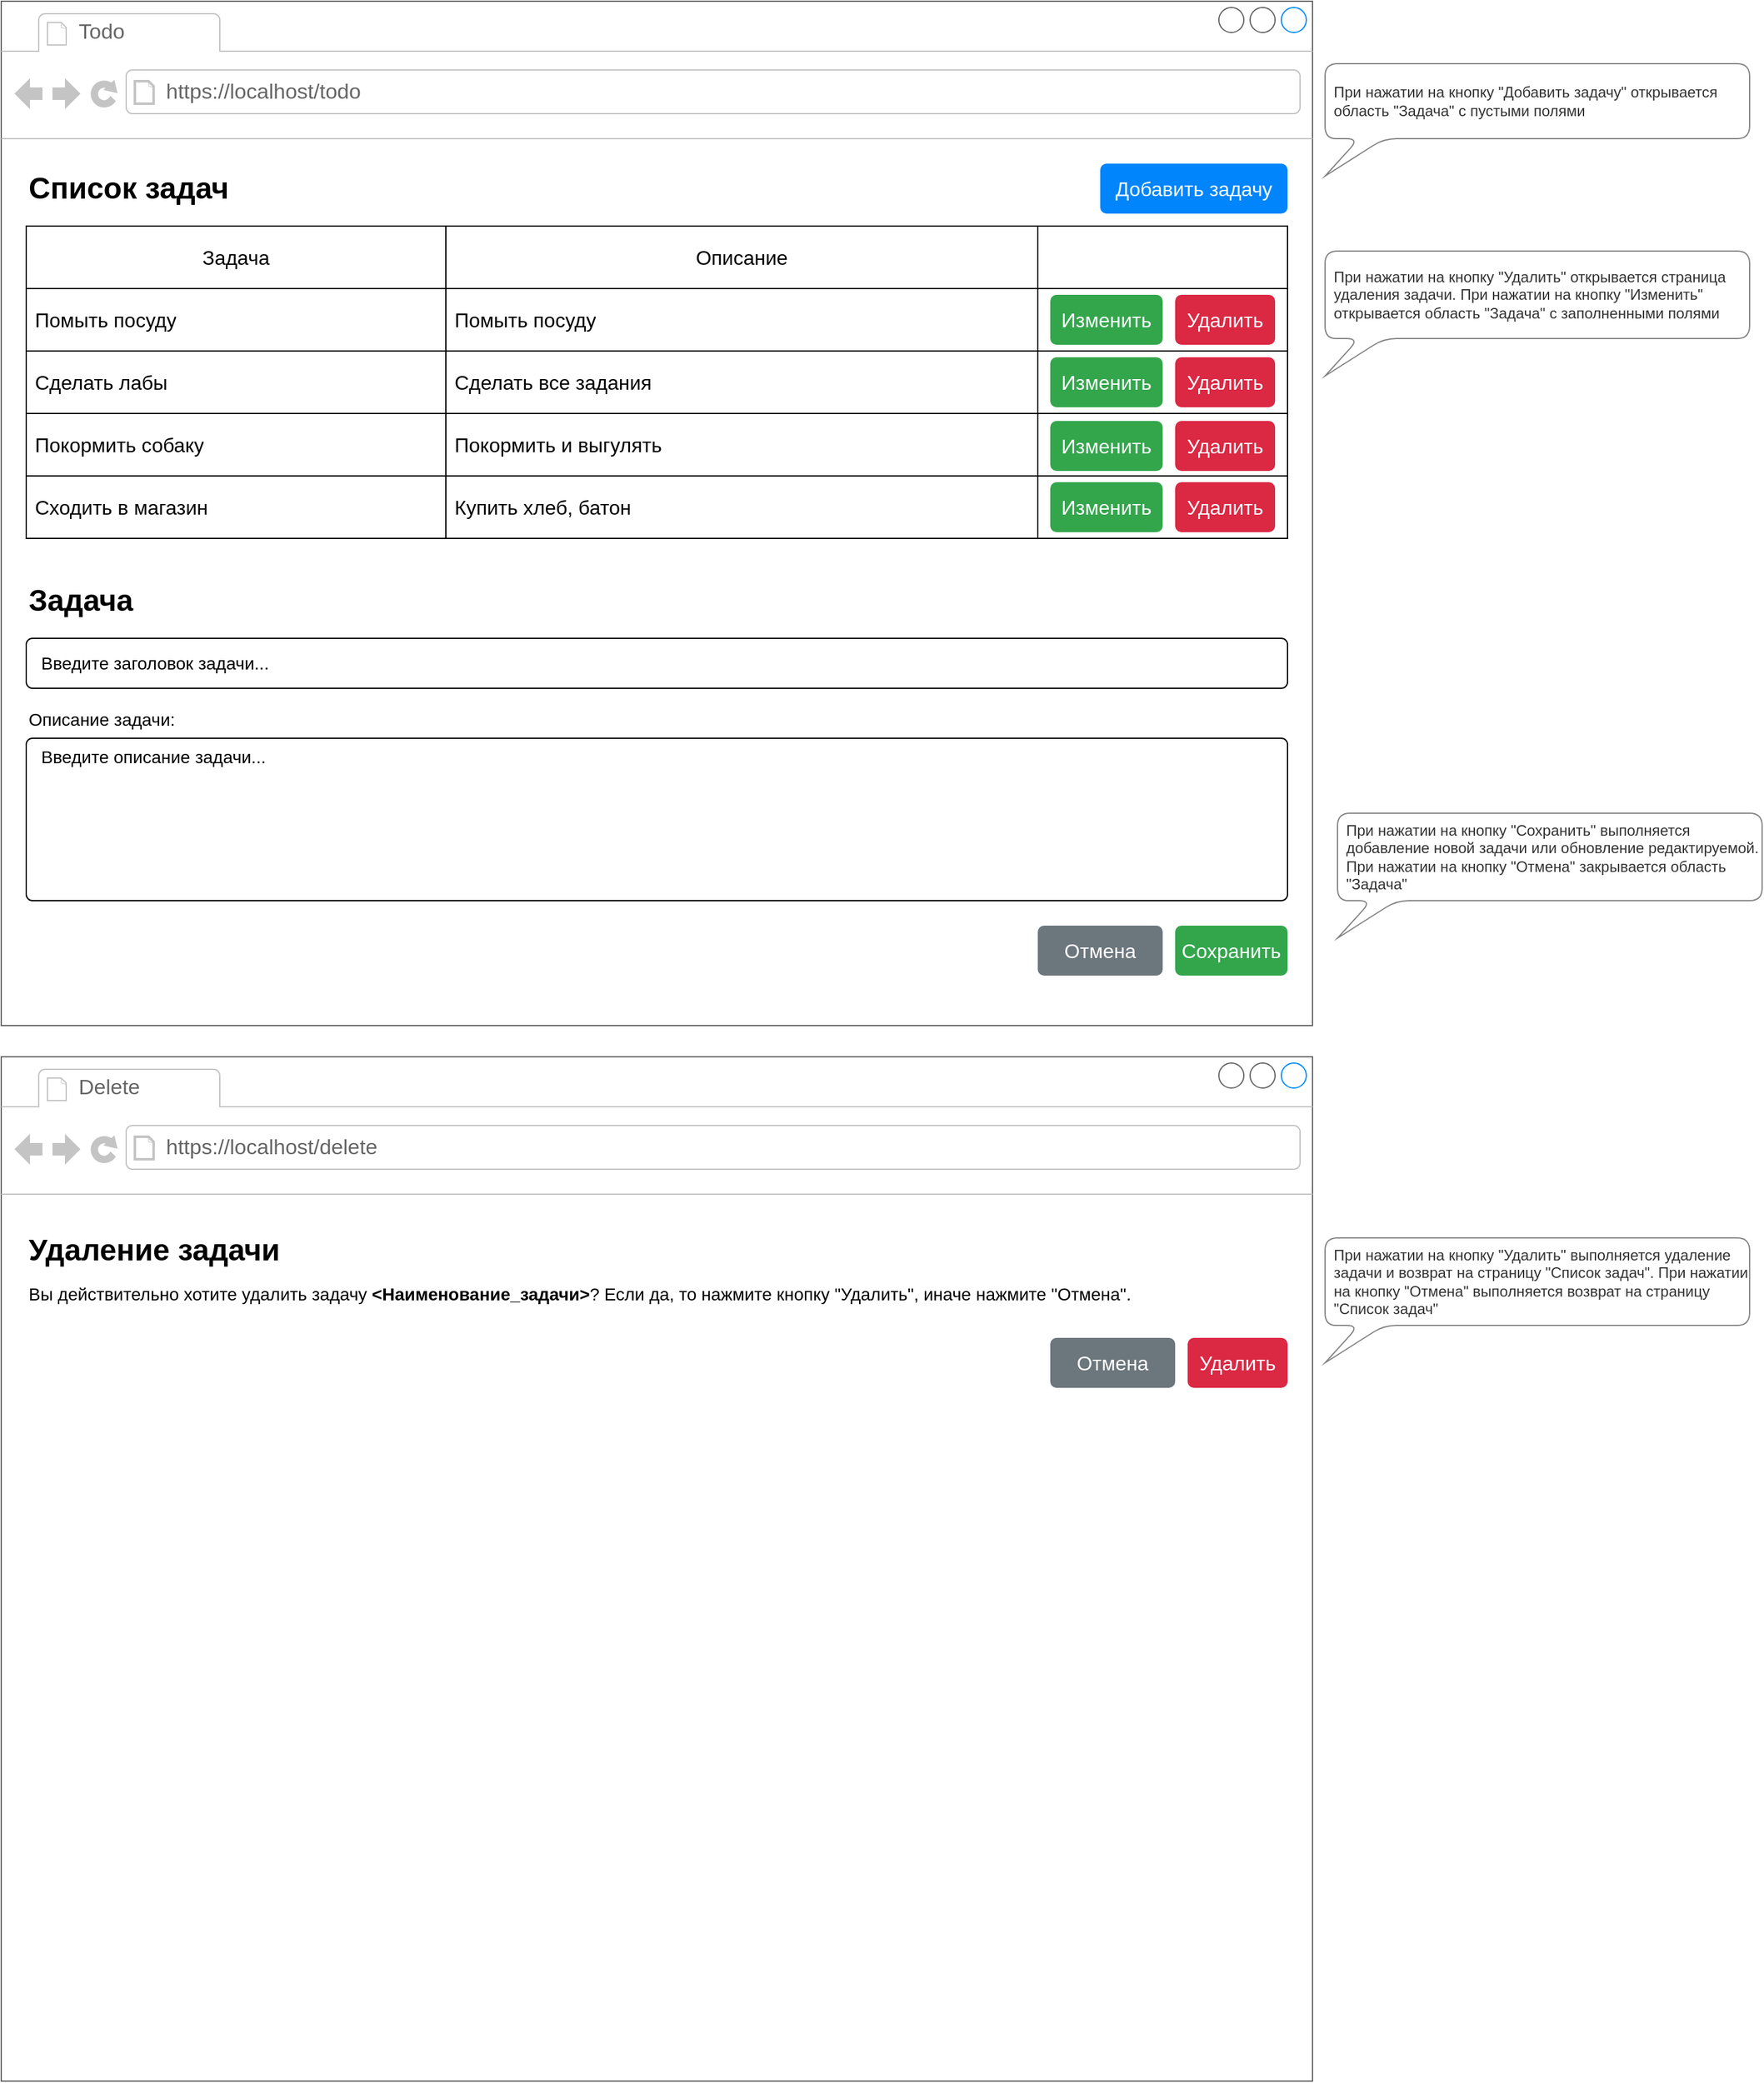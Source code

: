 <mxfile version="22.1.5" type="device">
  <diagram name="Page-1" id="2cc2dc42-3aac-f2a9-1cec-7a8b7cbee084">
    <mxGraphModel dx="1614" dy="1059" grid="1" gridSize="10" guides="1" tooltips="1" connect="1" arrows="1" fold="1" page="1" pageScale="1" pageWidth="1100" pageHeight="850" background="none" math="0" shadow="0">
      <root>
        <mxCell id="0" />
        <mxCell id="1" parent="0" />
        <mxCell id="7026571954dc6520-1" value="" style="strokeWidth=1;shadow=0;dashed=0;align=center;html=1;shape=mxgraph.mockup.containers.browserWindow;rSize=0;strokeColor=#666666;mainText=,;recursiveResize=0;rounded=0;labelBackgroundColor=none;fontFamily=Verdana;fontSize=12" parent="1" vertex="1">
          <mxGeometry x="30" y="20" width="1050" height="820" as="geometry" />
        </mxCell>
        <mxCell id="7026571954dc6520-2" value="Todo" style="strokeWidth=1;shadow=0;dashed=0;align=center;html=1;shape=mxgraph.mockup.containers.anchor;fontSize=17;fontColor=#666666;align=left;" parent="7026571954dc6520-1" vertex="1">
          <mxGeometry x="60" y="12" width="110" height="26" as="geometry" />
        </mxCell>
        <mxCell id="7026571954dc6520-3" value="https://localhost/todo" style="strokeWidth=1;shadow=0;dashed=0;align=center;html=1;shape=mxgraph.mockup.containers.anchor;rSize=0;fontSize=17;fontColor=#666666;align=left;" parent="7026571954dc6520-1" vertex="1">
          <mxGeometry x="130" y="60" width="250" height="26" as="geometry" />
        </mxCell>
        <mxCell id="LGuZlCSkzYEWohBa6q08-1" value="Список задач" style="text;strokeColor=none;fillColor=none;html=1;fontSize=24;fontStyle=1;verticalAlign=middle;align=left;" vertex="1" parent="7026571954dc6520-1">
          <mxGeometry x="20" y="130" width="170" height="40" as="geometry" />
        </mxCell>
        <mxCell id="LGuZlCSkzYEWohBa6q08-2" value="Добавить задачу" style="html=1;shadow=0;dashed=0;shape=mxgraph.bootstrap.rrect;rSize=5;strokeColor=none;strokeWidth=1;fillColor=#0085FC;fontColor=#FFFFFF;whiteSpace=wrap;align=center;verticalAlign=middle;spacingLeft=0;fontStyle=0;fontSize=16;spacing=5;" vertex="1" parent="7026571954dc6520-1">
          <mxGeometry x="880" y="130" width="150" height="40" as="geometry" />
        </mxCell>
        <mxCell id="w5CqJ8kbO9rtzV_viNbl-7" value="" style="shape=table;startSize=0;container=1;collapsible=0;childLayout=tableLayout;fontSize=16;fillColor=none;" parent="7026571954dc6520-1" vertex="1">
          <mxGeometry x="20" y="180" width="1010" height="250" as="geometry" />
        </mxCell>
        <mxCell id="w5CqJ8kbO9rtzV_viNbl-8" value="" style="shape=tableRow;horizontal=0;startSize=0;swimlaneHead=0;swimlaneBody=0;strokeColor=inherit;top=0;left=0;bottom=0;right=0;collapsible=0;dropTarget=0;fillColor=none;points=[[0,0.5],[1,0.5]];portConstraint=eastwest;fontSize=16;" parent="w5CqJ8kbO9rtzV_viNbl-7" vertex="1">
          <mxGeometry width="1010" height="50" as="geometry" />
        </mxCell>
        <mxCell id="w5CqJ8kbO9rtzV_viNbl-9" value="Задача" style="shape=partialRectangle;html=1;whiteSpace=wrap;connectable=0;strokeColor=inherit;overflow=hidden;fillColor=none;top=0;left=0;bottom=0;right=0;pointerEvents=1;fontSize=16;" parent="w5CqJ8kbO9rtzV_viNbl-8" vertex="1">
          <mxGeometry width="336" height="50" as="geometry">
            <mxRectangle width="336" height="50" as="alternateBounds" />
          </mxGeometry>
        </mxCell>
        <mxCell id="w5CqJ8kbO9rtzV_viNbl-10" value="Описание" style="shape=partialRectangle;html=1;whiteSpace=wrap;connectable=0;strokeColor=inherit;overflow=hidden;fillColor=none;top=0;left=0;bottom=0;right=0;pointerEvents=1;fontSize=16;" parent="w5CqJ8kbO9rtzV_viNbl-8" vertex="1">
          <mxGeometry x="336" width="474" height="50" as="geometry">
            <mxRectangle width="474" height="50" as="alternateBounds" />
          </mxGeometry>
        </mxCell>
        <mxCell id="w5CqJ8kbO9rtzV_viNbl-11" value="" style="shape=partialRectangle;html=1;whiteSpace=wrap;connectable=0;strokeColor=inherit;overflow=hidden;fillColor=none;top=0;left=0;bottom=0;right=0;pointerEvents=1;fontSize=16;" parent="w5CqJ8kbO9rtzV_viNbl-8" vertex="1">
          <mxGeometry x="810" width="200" height="50" as="geometry">
            <mxRectangle width="200" height="50" as="alternateBounds" />
          </mxGeometry>
        </mxCell>
        <mxCell id="w5CqJ8kbO9rtzV_viNbl-12" value="" style="shape=tableRow;horizontal=0;startSize=0;swimlaneHead=0;swimlaneBody=0;strokeColor=inherit;top=0;left=0;bottom=0;right=0;collapsible=0;dropTarget=0;fillColor=none;points=[[0,0.5],[1,0.5]];portConstraint=eastwest;fontSize=16;" parent="w5CqJ8kbO9rtzV_viNbl-7" vertex="1">
          <mxGeometry y="50" width="1010" height="50" as="geometry" />
        </mxCell>
        <mxCell id="w5CqJ8kbO9rtzV_viNbl-13" value="Помыть посуду" style="shape=partialRectangle;html=1;whiteSpace=wrap;connectable=0;strokeColor=inherit;overflow=hidden;fillColor=none;top=0;left=0;bottom=0;right=0;pointerEvents=1;fontSize=16;align=left;spacingLeft=5;" parent="w5CqJ8kbO9rtzV_viNbl-12" vertex="1">
          <mxGeometry width="336" height="50" as="geometry">
            <mxRectangle width="336" height="50" as="alternateBounds" />
          </mxGeometry>
        </mxCell>
        <mxCell id="w5CqJ8kbO9rtzV_viNbl-14" value="Помыть посуду" style="shape=partialRectangle;html=1;whiteSpace=wrap;connectable=0;strokeColor=inherit;overflow=hidden;fillColor=none;top=0;left=0;bottom=0;right=0;pointerEvents=1;fontSize=16;align=left;spacingLeft=5;" parent="w5CqJ8kbO9rtzV_viNbl-12" vertex="1">
          <mxGeometry x="336" width="474" height="50" as="geometry">
            <mxRectangle width="474" height="50" as="alternateBounds" />
          </mxGeometry>
        </mxCell>
        <mxCell id="w5CqJ8kbO9rtzV_viNbl-15" value="" style="shape=partialRectangle;html=1;whiteSpace=wrap;connectable=0;strokeColor=inherit;overflow=hidden;fillColor=none;top=0;left=0;bottom=0;right=0;pointerEvents=1;fontSize=16;" parent="w5CqJ8kbO9rtzV_viNbl-12" vertex="1">
          <mxGeometry x="810" width="200" height="50" as="geometry">
            <mxRectangle width="200" height="50" as="alternateBounds" />
          </mxGeometry>
        </mxCell>
        <mxCell id="w5CqJ8kbO9rtzV_viNbl-16" value="" style="shape=tableRow;horizontal=0;startSize=0;swimlaneHead=0;swimlaneBody=0;strokeColor=inherit;top=0;left=0;bottom=0;right=0;collapsible=0;dropTarget=0;fillColor=none;points=[[0,0.5],[1,0.5]];portConstraint=eastwest;fontSize=16;" parent="w5CqJ8kbO9rtzV_viNbl-7" vertex="1">
          <mxGeometry y="100" width="1010" height="50" as="geometry" />
        </mxCell>
        <mxCell id="w5CqJ8kbO9rtzV_viNbl-17" value="Сделать лабы" style="shape=partialRectangle;html=1;whiteSpace=wrap;connectable=0;strokeColor=inherit;overflow=hidden;fillColor=none;top=0;left=0;bottom=0;right=0;pointerEvents=1;fontSize=16;align=left;spacingLeft=5;" parent="w5CqJ8kbO9rtzV_viNbl-16" vertex="1">
          <mxGeometry width="336" height="50" as="geometry">
            <mxRectangle width="336" height="50" as="alternateBounds" />
          </mxGeometry>
        </mxCell>
        <mxCell id="w5CqJ8kbO9rtzV_viNbl-18" value="Сделать все задания" style="shape=partialRectangle;html=1;whiteSpace=wrap;connectable=0;strokeColor=inherit;overflow=hidden;fillColor=none;top=0;left=0;bottom=0;right=0;pointerEvents=1;fontSize=16;align=left;spacingLeft=5;" parent="w5CqJ8kbO9rtzV_viNbl-16" vertex="1">
          <mxGeometry x="336" width="474" height="50" as="geometry">
            <mxRectangle width="474" height="50" as="alternateBounds" />
          </mxGeometry>
        </mxCell>
        <mxCell id="w5CqJ8kbO9rtzV_viNbl-19" value="" style="shape=partialRectangle;html=1;whiteSpace=wrap;connectable=0;strokeColor=inherit;overflow=hidden;fillColor=none;top=0;left=0;bottom=0;right=0;pointerEvents=1;fontSize=16;" parent="w5CqJ8kbO9rtzV_viNbl-16" vertex="1">
          <mxGeometry x="810" width="200" height="50" as="geometry">
            <mxRectangle width="200" height="50" as="alternateBounds" />
          </mxGeometry>
        </mxCell>
        <mxCell id="w5CqJ8kbO9rtzV_viNbl-20" style="shape=tableRow;horizontal=0;startSize=0;swimlaneHead=0;swimlaneBody=0;strokeColor=inherit;top=0;left=0;bottom=0;right=0;collapsible=0;dropTarget=0;fillColor=none;points=[[0,0.5],[1,0.5]];portConstraint=eastwest;fontSize=16;" parent="w5CqJ8kbO9rtzV_viNbl-7" vertex="1">
          <mxGeometry y="150" width="1010" height="50" as="geometry" />
        </mxCell>
        <mxCell id="w5CqJ8kbO9rtzV_viNbl-21" value="Покормить собаку" style="shape=partialRectangle;html=1;whiteSpace=wrap;connectable=0;strokeColor=inherit;overflow=hidden;fillColor=none;top=0;left=0;bottom=0;right=0;pointerEvents=1;fontSize=16;align=left;spacingLeft=5;" parent="w5CqJ8kbO9rtzV_viNbl-20" vertex="1">
          <mxGeometry width="336" height="50" as="geometry">
            <mxRectangle width="336" height="50" as="alternateBounds" />
          </mxGeometry>
        </mxCell>
        <mxCell id="w5CqJ8kbO9rtzV_viNbl-22" value="Покормить и выгулять" style="shape=partialRectangle;html=1;whiteSpace=wrap;connectable=0;strokeColor=inherit;overflow=hidden;fillColor=none;top=0;left=0;bottom=0;right=0;pointerEvents=1;fontSize=16;align=left;spacingLeft=5;" parent="w5CqJ8kbO9rtzV_viNbl-20" vertex="1">
          <mxGeometry x="336" width="474" height="50" as="geometry">
            <mxRectangle width="474" height="50" as="alternateBounds" />
          </mxGeometry>
        </mxCell>
        <mxCell id="w5CqJ8kbO9rtzV_viNbl-23" style="shape=partialRectangle;html=1;whiteSpace=wrap;connectable=0;strokeColor=inherit;overflow=hidden;fillColor=none;top=0;left=0;bottom=0;right=0;pointerEvents=1;fontSize=16;" parent="w5CqJ8kbO9rtzV_viNbl-20" vertex="1">
          <mxGeometry x="810" width="200" height="50" as="geometry">
            <mxRectangle width="200" height="50" as="alternateBounds" />
          </mxGeometry>
        </mxCell>
        <mxCell id="w5CqJ8kbO9rtzV_viNbl-24" style="shape=tableRow;horizontal=0;startSize=0;swimlaneHead=0;swimlaneBody=0;strokeColor=inherit;top=0;left=0;bottom=0;right=0;collapsible=0;dropTarget=0;fillColor=none;points=[[0,0.5],[1,0.5]];portConstraint=eastwest;fontSize=16;" parent="w5CqJ8kbO9rtzV_viNbl-7" vertex="1">
          <mxGeometry y="200" width="1010" height="50" as="geometry" />
        </mxCell>
        <mxCell id="w5CqJ8kbO9rtzV_viNbl-25" value="Сходить в магазин" style="shape=partialRectangle;html=1;whiteSpace=wrap;connectable=0;strokeColor=inherit;overflow=hidden;fillColor=none;top=0;left=0;bottom=0;right=0;pointerEvents=1;fontSize=16;align=left;spacingLeft=5;" parent="w5CqJ8kbO9rtzV_viNbl-24" vertex="1">
          <mxGeometry width="336" height="50" as="geometry">
            <mxRectangle width="336" height="50" as="alternateBounds" />
          </mxGeometry>
        </mxCell>
        <mxCell id="w5CqJ8kbO9rtzV_viNbl-26" value="Купить хлеб, батон" style="shape=partialRectangle;html=1;whiteSpace=wrap;connectable=0;strokeColor=inherit;overflow=hidden;fillColor=none;top=0;left=0;bottom=0;right=0;pointerEvents=1;fontSize=16;align=left;spacingLeft=5;" parent="w5CqJ8kbO9rtzV_viNbl-24" vertex="1">
          <mxGeometry x="336" width="474" height="50" as="geometry">
            <mxRectangle width="474" height="50" as="alternateBounds" />
          </mxGeometry>
        </mxCell>
        <mxCell id="w5CqJ8kbO9rtzV_viNbl-27" style="shape=partialRectangle;html=1;whiteSpace=wrap;connectable=0;strokeColor=inherit;overflow=hidden;fillColor=none;top=0;left=0;bottom=0;right=0;pointerEvents=1;fontSize=16;" parent="w5CqJ8kbO9rtzV_viNbl-24" vertex="1">
          <mxGeometry x="810" width="200" height="50" as="geometry">
            <mxRectangle width="200" height="50" as="alternateBounds" />
          </mxGeometry>
        </mxCell>
        <mxCell id="LGuZlCSkzYEWohBa6q08-18" value="Удалить" style="html=1;shadow=0;dashed=0;shape=mxgraph.bootstrap.rrect;rSize=5;strokeColor=none;strokeWidth=1;fillColor=#DB2843;fontColor=#FFFFFF;whiteSpace=wrap;align=center;verticalAlign=middle;spacingLeft=0;fontStyle=0;fontSize=16;spacing=5;connectable=1;" vertex="1" parent="7026571954dc6520-1">
          <mxGeometry x="940" y="385" width="80" height="40" as="geometry" />
        </mxCell>
        <mxCell id="LGuZlCSkzYEWohBa6q08-19" value="Удалить" style="html=1;shadow=0;dashed=0;shape=mxgraph.bootstrap.rrect;rSize=5;strokeColor=none;strokeWidth=1;fillColor=#DB2843;fontColor=#FFFFFF;whiteSpace=wrap;align=center;verticalAlign=middle;spacingLeft=0;fontStyle=0;fontSize=16;spacing=5;connectable=1;" vertex="1" parent="7026571954dc6520-1">
          <mxGeometry x="940" y="336" width="80" height="40" as="geometry" />
        </mxCell>
        <mxCell id="LGuZlCSkzYEWohBa6q08-20" value="Удалить" style="html=1;shadow=0;dashed=0;shape=mxgraph.bootstrap.rrect;rSize=5;strokeColor=none;strokeWidth=1;fillColor=#DB2843;fontColor=#FFFFFF;whiteSpace=wrap;align=center;verticalAlign=middle;spacingLeft=0;fontStyle=0;fontSize=16;spacing=5;connectable=1;" vertex="1" parent="7026571954dc6520-1">
          <mxGeometry x="940" y="285" width="80" height="40" as="geometry" />
        </mxCell>
        <mxCell id="LGuZlCSkzYEWohBa6q08-21" value="Удалить" style="html=1;shadow=0;dashed=0;shape=mxgraph.bootstrap.rrect;rSize=5;strokeColor=none;strokeWidth=1;fillColor=#DB2843;fontColor=#FFFFFF;whiteSpace=wrap;align=center;verticalAlign=middle;spacingLeft=0;fontStyle=0;fontSize=16;spacing=5;connectable=1;" vertex="1" parent="7026571954dc6520-1">
          <mxGeometry x="940" y="235" width="80" height="40" as="geometry" />
        </mxCell>
        <mxCell id="LGuZlCSkzYEWohBa6q08-28" value="Изменить" style="html=1;shadow=0;dashed=0;shape=mxgraph.bootstrap.rrect;rSize=5;strokeColor=none;strokeWidth=1;fillColor=#33A64C;fontColor=#FFFFFF;whiteSpace=wrap;align=center;verticalAlign=middle;spacingLeft=0;fontStyle=0;fontSize=16;spacing=5;" vertex="1" parent="7026571954dc6520-1">
          <mxGeometry x="840" y="385" width="90" height="40" as="geometry" />
        </mxCell>
        <mxCell id="LGuZlCSkzYEWohBa6q08-29" value="Изменить" style="html=1;shadow=0;dashed=0;shape=mxgraph.bootstrap.rrect;rSize=5;strokeColor=none;strokeWidth=1;fillColor=#33A64C;fontColor=#FFFFFF;whiteSpace=wrap;align=center;verticalAlign=middle;spacingLeft=0;fontStyle=0;fontSize=16;spacing=5;" vertex="1" parent="7026571954dc6520-1">
          <mxGeometry x="840" y="336" width="90" height="40" as="geometry" />
        </mxCell>
        <mxCell id="LGuZlCSkzYEWohBa6q08-30" value="Изменить" style="html=1;shadow=0;dashed=0;shape=mxgraph.bootstrap.rrect;rSize=5;strokeColor=none;strokeWidth=1;fillColor=#33A64C;fontColor=#FFFFFF;whiteSpace=wrap;align=center;verticalAlign=middle;spacingLeft=0;fontStyle=0;fontSize=16;spacing=5;" vertex="1" parent="7026571954dc6520-1">
          <mxGeometry x="840" y="285" width="90" height="40" as="geometry" />
        </mxCell>
        <mxCell id="LGuZlCSkzYEWohBa6q08-31" value="Изменить" style="html=1;shadow=0;dashed=0;shape=mxgraph.bootstrap.rrect;rSize=5;strokeColor=none;strokeWidth=1;fillColor=#33A64C;fontColor=#FFFFFF;whiteSpace=wrap;align=center;verticalAlign=middle;spacingLeft=0;fontStyle=0;fontSize=16;spacing=5;" vertex="1" parent="7026571954dc6520-1">
          <mxGeometry x="840" y="235" width="90" height="40" as="geometry" />
        </mxCell>
        <mxCell id="LGuZlCSkzYEWohBa6q08-34" value="Введите заголовок задачи..." style="html=1;shadow=0;dashed=0;shape=mxgraph.bootstrap.rrect;rSize=5;strokeWidth=1;whiteSpace=wrap;align=left;verticalAlign=middle;spacingLeft=10;fontSize=14;editable=1;movable=1;resizable=1;rotatable=1;deletable=1;locked=0;connectable=1;" vertex="1" parent="7026571954dc6520-1">
          <mxGeometry x="20" y="510" width="1010" height="40" as="geometry" />
        </mxCell>
        <mxCell id="LGuZlCSkzYEWohBa6q08-35" value="Введите описание задачи..." style="html=1;shadow=0;dashed=0;shape=mxgraph.bootstrap.rrect;rSize=5;strokeWidth=1;whiteSpace=wrap;align=left;verticalAlign=top;spacingLeft=10;fontSize=14;editable=1;movable=1;resizable=1;rotatable=1;deletable=1;locked=0;connectable=1;" vertex="1" parent="7026571954dc6520-1">
          <mxGeometry x="20" y="590" width="1010" height="130" as="geometry" />
        </mxCell>
        <mxCell id="LGuZlCSkzYEWohBa6q08-37" value="&lt;font style=&quot;font-size: 14px;&quot;&gt;Описание задачи:&lt;/font&gt;" style="text;html=1;strokeColor=none;fillColor=none;align=left;verticalAlign=middle;whiteSpace=wrap;rounded=0;" vertex="1" parent="7026571954dc6520-1">
          <mxGeometry x="20" y="560" width="520" height="30" as="geometry" />
        </mxCell>
        <mxCell id="LGuZlCSkzYEWohBa6q08-38" value="Задача" style="text;strokeColor=none;fillColor=none;html=1;fontSize=24;fontStyle=1;verticalAlign=middle;align=left;" vertex="1" parent="7026571954dc6520-1">
          <mxGeometry x="20" y="460" width="170" height="40" as="geometry" />
        </mxCell>
        <mxCell id="LGuZlCSkzYEWohBa6q08-40" value="Сохранить" style="html=1;shadow=0;dashed=0;shape=mxgraph.bootstrap.rrect;rSize=5;strokeColor=none;strokeWidth=1;fillColor=#33A64C;fontColor=#FFFFFF;whiteSpace=wrap;align=center;verticalAlign=middle;spacingLeft=0;fontStyle=0;fontSize=16;spacing=5;" vertex="1" parent="7026571954dc6520-1">
          <mxGeometry x="940" y="740" width="90" height="40" as="geometry" />
        </mxCell>
        <mxCell id="LGuZlCSkzYEWohBa6q08-41" value="Отмена" style="html=1;shadow=0;dashed=0;shape=mxgraph.bootstrap.rrect;rSize=5;strokeColor=none;strokeWidth=1;fillColor=#6C767D;fontColor=#FFFFFF;whiteSpace=wrap;align=center;verticalAlign=middle;spacingLeft=0;fontStyle=0;fontSize=16;spacing=5;" vertex="1" parent="7026571954dc6520-1">
          <mxGeometry x="830" y="740" width="100" height="40" as="geometry" />
        </mxCell>
        <mxCell id="w5CqJ8kbO9rtzV_viNbl-1" value="" style="strokeWidth=1;shadow=0;dashed=0;align=center;html=1;shape=mxgraph.mockup.containers.browserWindow;rSize=0;strokeColor=#666666;mainText=,;recursiveResize=0;rounded=0;labelBackgroundColor=none;fontFamily=Verdana;fontSize=12" parent="1" vertex="1">
          <mxGeometry x="30" y="865" width="1050" height="820" as="geometry" />
        </mxCell>
        <mxCell id="w5CqJ8kbO9rtzV_viNbl-2" value="Delete" style="strokeWidth=1;shadow=0;dashed=0;align=center;html=1;shape=mxgraph.mockup.containers.anchor;fontSize=17;fontColor=#666666;align=left;" parent="w5CqJ8kbO9rtzV_viNbl-1" vertex="1">
          <mxGeometry x="60" y="12" width="110" height="26" as="geometry" />
        </mxCell>
        <mxCell id="w5CqJ8kbO9rtzV_viNbl-3" value="https://localhost/delete" style="strokeWidth=1;shadow=0;dashed=0;align=center;html=1;shape=mxgraph.mockup.containers.anchor;rSize=0;fontSize=17;fontColor=#666666;align=left;" parent="w5CqJ8kbO9rtzV_viNbl-1" vertex="1">
          <mxGeometry x="130" y="60" width="250" height="26" as="geometry" />
        </mxCell>
        <mxCell id="LGuZlCSkzYEWohBa6q08-49" value="&lt;font style=&quot;font-size: 14px;&quot;&gt;Вы действительно хотите удалить задачу &lt;b&gt;&amp;lt;Наименование_задачи&amp;gt;&lt;/b&gt;? Если да, то нажмите кнопку &quot;Удалить&quot;, иначе нажмите &quot;Отмена&quot;.&amp;nbsp;&lt;/font&gt;" style="text;html=1;strokeColor=none;fillColor=none;align=left;verticalAlign=top;whiteSpace=wrap;rounded=0;" vertex="1" parent="w5CqJ8kbO9rtzV_viNbl-1">
          <mxGeometry x="20" y="175" width="1010" height="35" as="geometry" />
        </mxCell>
        <mxCell id="LGuZlCSkzYEWohBa6q08-50" value="Удаление задачи" style="text;strokeColor=none;fillColor=none;html=1;fontSize=24;fontStyle=1;verticalAlign=middle;align=left;" vertex="1" parent="w5CqJ8kbO9rtzV_viNbl-1">
          <mxGeometry x="20" y="135" width="170" height="40" as="geometry" />
        </mxCell>
        <mxCell id="LGuZlCSkzYEWohBa6q08-51" value="Удалить" style="html=1;shadow=0;dashed=0;shape=mxgraph.bootstrap.rrect;rSize=5;strokeColor=none;strokeWidth=1;fillColor=#DB2843;fontColor=#FFFFFF;whiteSpace=wrap;align=center;verticalAlign=middle;spacingLeft=0;fontStyle=0;fontSize=16;spacing=5;connectable=1;" vertex="1" parent="w5CqJ8kbO9rtzV_viNbl-1">
          <mxGeometry x="950" y="225" width="80" height="40" as="geometry" />
        </mxCell>
        <mxCell id="LGuZlCSkzYEWohBa6q08-52" value="Отмена" style="html=1;shadow=0;dashed=0;shape=mxgraph.bootstrap.rrect;rSize=5;strokeColor=none;strokeWidth=1;fillColor=#6C767D;fontColor=#FFFFFF;whiteSpace=wrap;align=center;verticalAlign=middle;spacingLeft=0;fontStyle=0;fontSize=16;spacing=5;" vertex="1" parent="w5CqJ8kbO9rtzV_viNbl-1">
          <mxGeometry x="840" y="225" width="100" height="40" as="geometry" />
        </mxCell>
        <mxCell id="LGuZlCSkzYEWohBa6q08-45" value="При нажатии на кнопку &quot;Добавить задачу&quot; открывается область &quot;Задача&quot; с пустыми полями" style="shape=callout;whiteSpace=wrap;html=1;perimeter=calloutPerimeter;position2=0;size=30;position=0.08;fillColor=none;fontColor=#333333;strokeColor=#858585;rounded=1;align=left;verticalAlign=middle;spacingLeft=5;" vertex="1" parent="1">
          <mxGeometry x="1090" y="70" width="340" height="90" as="geometry" />
        </mxCell>
        <mxCell id="LGuZlCSkzYEWohBa6q08-47" value="При нажатии на кнопку &quot;Удалить&quot; открывается страница удаления задачи. При нажатии на кнопку &quot;Изменить&quot; открывается область &quot;Задача&quot; с заполненными полями" style="shape=callout;whiteSpace=wrap;html=1;perimeter=calloutPerimeter;position2=0;size=30;position=0.08;fillColor=none;fontColor=#333333;strokeColor=#858585;rounded=1;align=left;verticalAlign=middle;spacingLeft=5;" vertex="1" parent="1">
          <mxGeometry x="1090" y="220" width="340" height="100" as="geometry" />
        </mxCell>
        <mxCell id="LGuZlCSkzYEWohBa6q08-48" value="При нажатии на кнопку &quot;Удалить&quot; выполняется удаление задачи и возврат на страницу &quot;Список задач&quot;. При нажатии на кнопку &quot;Отмена&quot; выполняется возврат на страницу &quot;Список задач&quot;" style="shape=callout;whiteSpace=wrap;html=1;perimeter=calloutPerimeter;position2=0;size=30;position=0.08;fillColor=none;fontColor=#333333;strokeColor=#858585;rounded=1;align=left;verticalAlign=middle;spacingLeft=5;" vertex="1" parent="1">
          <mxGeometry x="1090" y="1010" width="340" height="100" as="geometry" />
        </mxCell>
        <mxCell id="LGuZlCSkzYEWohBa6q08-53" value="При нажатии на кнопку &quot;Сохранить&quot; выполняется добавление новой задачи или обновление редактируемой. При нажатии на кнопку &quot;Отмена&quot; закрывается область &quot;Задача&quot;" style="shape=callout;whiteSpace=wrap;html=1;perimeter=calloutPerimeter;position2=0;size=30;position=0.08;fillColor=none;fontColor=#333333;strokeColor=#858585;rounded=1;align=left;verticalAlign=middle;spacingLeft=5;" vertex="1" parent="1">
          <mxGeometry x="1100" y="670" width="340" height="100" as="geometry" />
        </mxCell>
      </root>
    </mxGraphModel>
  </diagram>
</mxfile>
